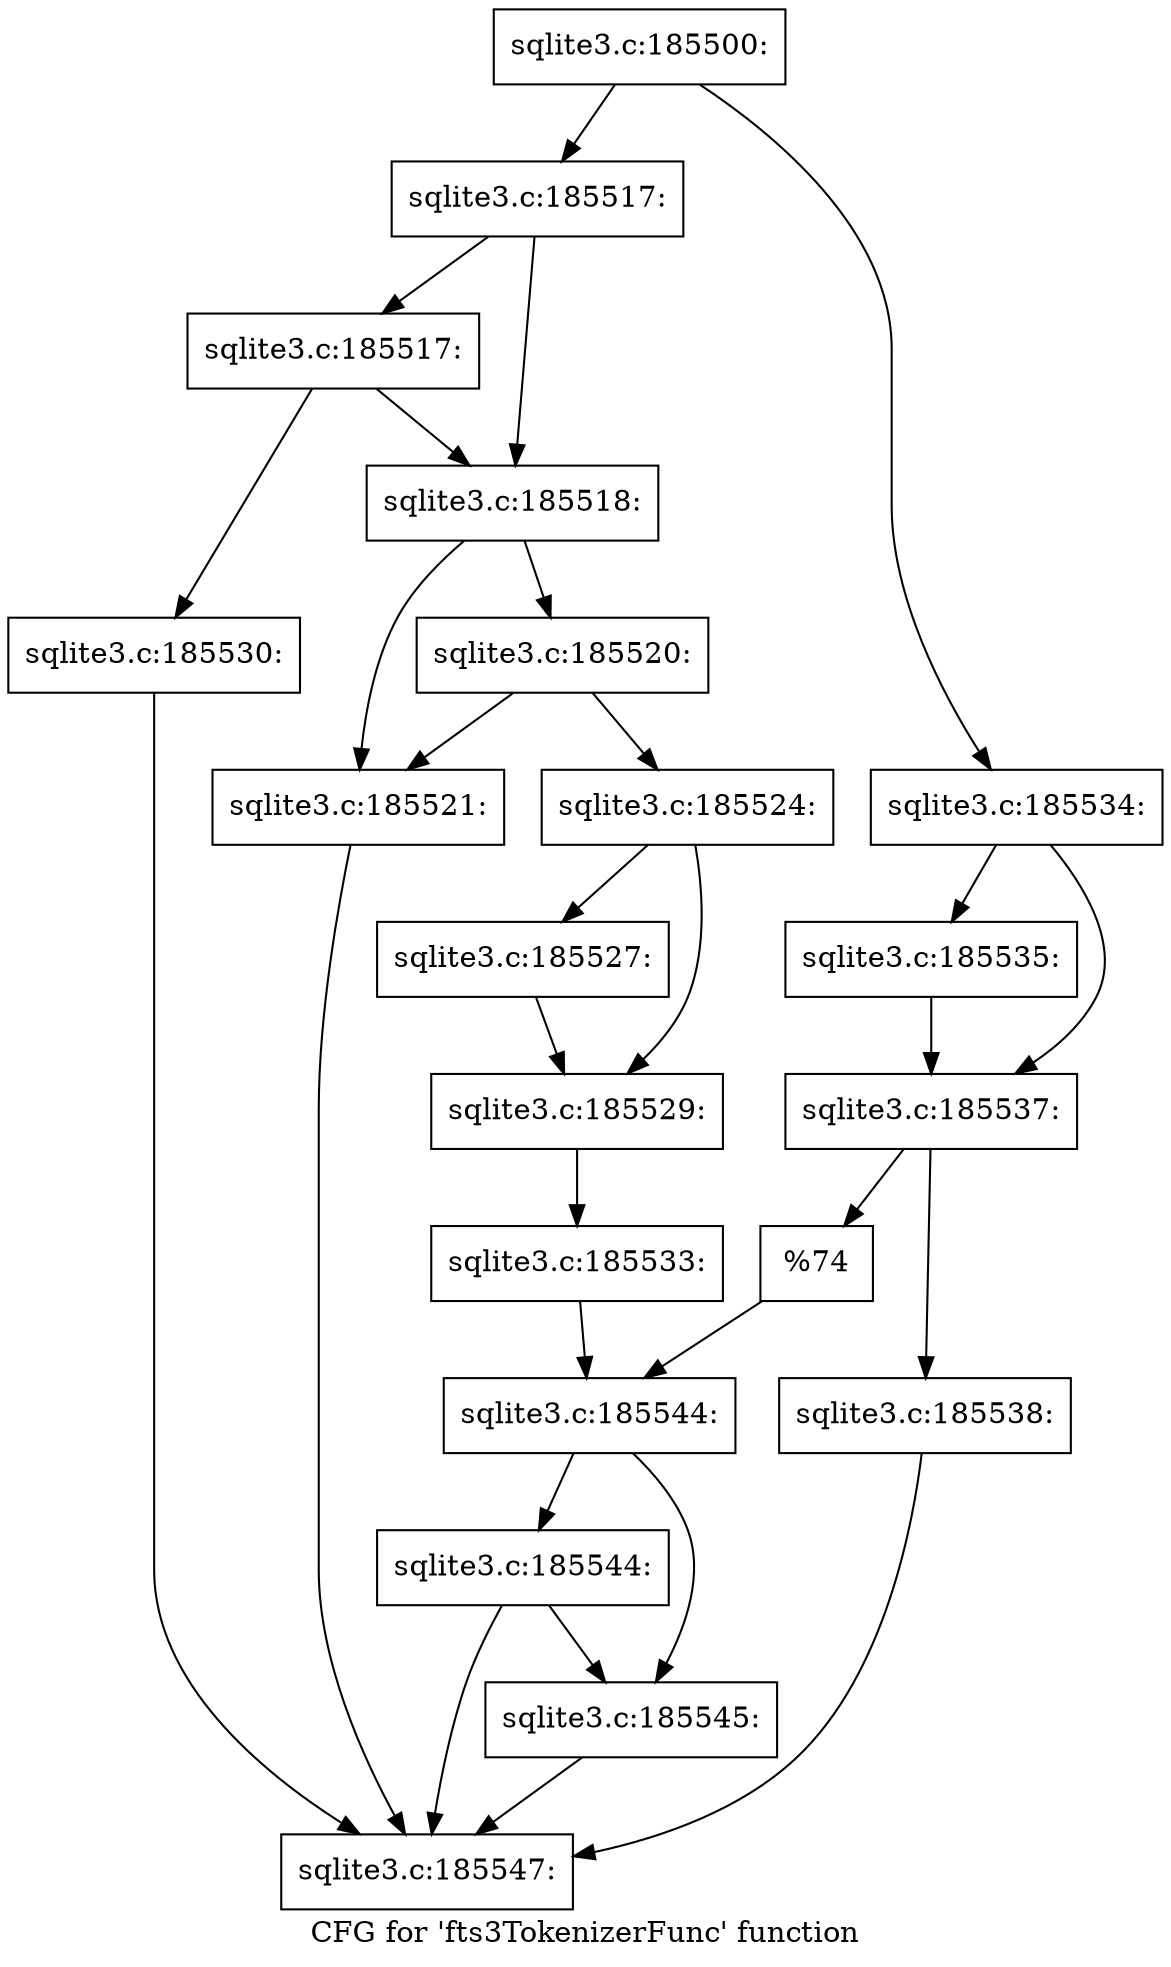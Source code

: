 digraph "CFG for 'fts3TokenizerFunc' function" {
	label="CFG for 'fts3TokenizerFunc' function";

	Node0x55c0face0700 [shape=record,label="{sqlite3.c:185500:}"];
	Node0x55c0face0700 -> Node0x55c0face9eb0;
	Node0x55c0face0700 -> Node0x55c0face9f50;
	Node0x55c0face9eb0 [shape=record,label="{sqlite3.c:185517:}"];
	Node0x55c0face9eb0 -> Node0x55c0facea360;
	Node0x55c0face9eb0 -> Node0x55c0facea450;
	Node0x55c0facea450 [shape=record,label="{sqlite3.c:185517:}"];
	Node0x55c0facea450 -> Node0x55c0facea360;
	Node0x55c0facea450 -> Node0x55c0facea400;
	Node0x55c0facea360 [shape=record,label="{sqlite3.c:185518:}"];
	Node0x55c0facea360 -> Node0x55c0faceb840;
	Node0x55c0facea360 -> Node0x55c0faceb8e0;
	Node0x55c0faceb8e0 [shape=record,label="{sqlite3.c:185520:}"];
	Node0x55c0faceb8e0 -> Node0x55c0faceb840;
	Node0x55c0faceb8e0 -> Node0x55c0faceb890;
	Node0x55c0faceb840 [shape=record,label="{sqlite3.c:185521:}"];
	Node0x55c0faceb840 -> Node0x55c0facef620;
	Node0x55c0faceb890 [shape=record,label="{sqlite3.c:185524:}"];
	Node0x55c0faceb890 -> Node0x55c0facecbb0;
	Node0x55c0faceb890 -> Node0x55c0facecc00;
	Node0x55c0facecbb0 [shape=record,label="{sqlite3.c:185527:}"];
	Node0x55c0facecbb0 -> Node0x55c0facecc00;
	Node0x55c0facecc00 [shape=record,label="{sqlite3.c:185529:}"];
	Node0x55c0facecc00 -> Node0x55c0facea3b0;
	Node0x55c0facea400 [shape=record,label="{sqlite3.c:185530:}"];
	Node0x55c0facea400 -> Node0x55c0facef620;
	Node0x55c0facea3b0 [shape=record,label="{sqlite3.c:185533:}"];
	Node0x55c0facea3b0 -> Node0x55c0face9f00;
	Node0x55c0face9f50 [shape=record,label="{sqlite3.c:185534:}"];
	Node0x55c0face9f50 -> Node0x55c0facedb10;
	Node0x55c0face9f50 -> Node0x55c0facedb60;
	Node0x55c0facedb10 [shape=record,label="{sqlite3.c:185535:}"];
	Node0x55c0facedb10 -> Node0x55c0facedb60;
	Node0x55c0facedb60 [shape=record,label="{sqlite3.c:185537:}"];
	Node0x55c0facedb60 -> Node0x55c0facee5d0;
	Node0x55c0facedb60 -> Node0x55c0f6b6b020;
	Node0x55c0f6b6b020 [shape=record,label="{sqlite3.c:185538:}"];
	Node0x55c0f6b6b020 -> Node0x55c0facef620;
	Node0x55c0facee5d0 [shape=record,label="{%74}"];
	Node0x55c0facee5d0 -> Node0x55c0face9f00;
	Node0x55c0face9f00 [shape=record,label="{sqlite3.c:185544:}"];
	Node0x55c0face9f00 -> Node0x55c0facef5d0;
	Node0x55c0face9f00 -> Node0x55c0facef670;
	Node0x55c0facef670 [shape=record,label="{sqlite3.c:185544:}"];
	Node0x55c0facef670 -> Node0x55c0facef5d0;
	Node0x55c0facef670 -> Node0x55c0facef620;
	Node0x55c0facef5d0 [shape=record,label="{sqlite3.c:185545:}"];
	Node0x55c0facef5d0 -> Node0x55c0facef620;
	Node0x55c0facef620 [shape=record,label="{sqlite3.c:185547:}"];
}
